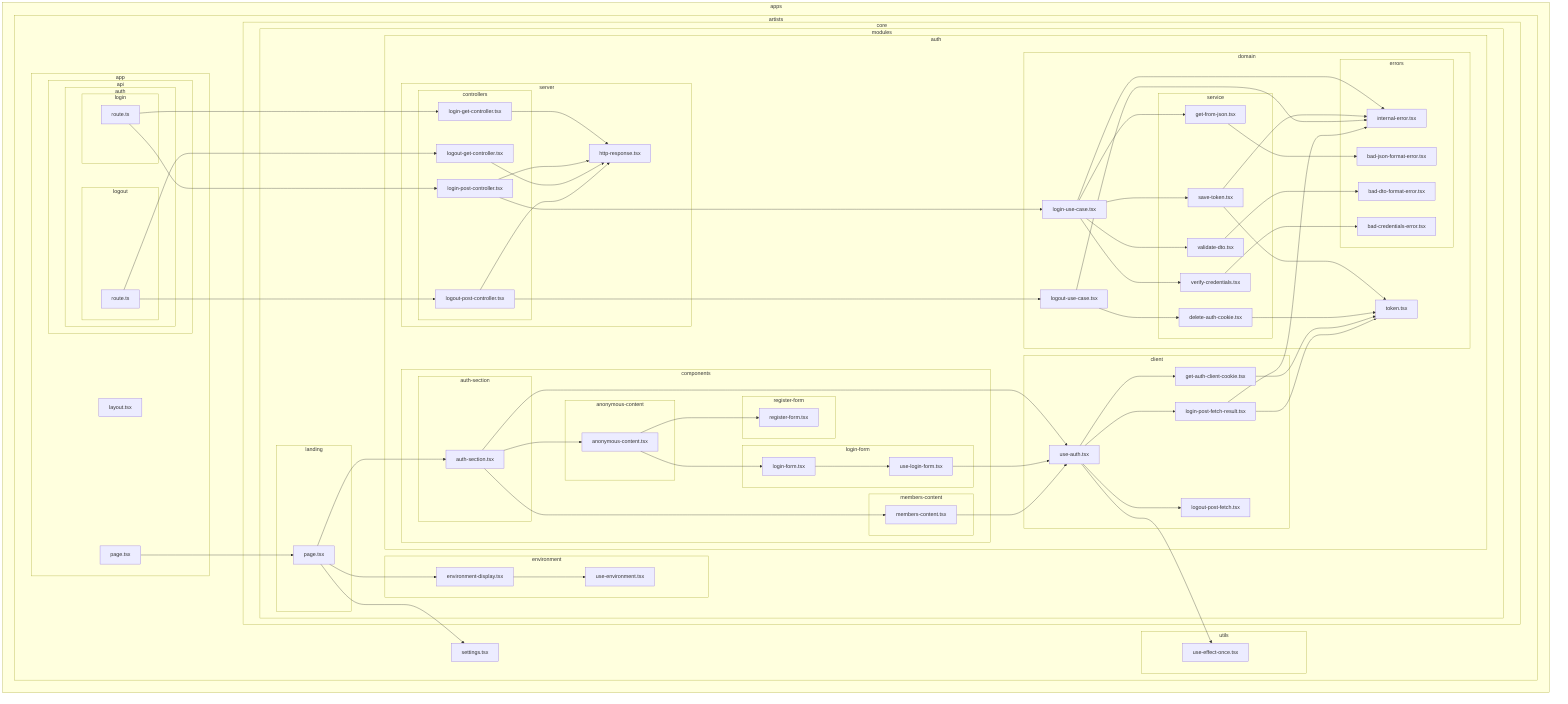 flowchart LR

subgraph 0["apps"]
subgraph 1["artists"]
subgraph 2["app"]
subgraph 3["api"]
subgraph 4["auth"]
subgraph 5["login"]
6["route.ts"]
end
subgraph S["logout"]
T["route.ts"]
end
end
end
Y["layout.tsx"]
Z["page.tsx"]
end
subgraph 7["core"]
subgraph 8["modules"]
subgraph 9["auth"]
subgraph A["server"]
subgraph B["controllers"]
C["login-get-controller.tsx"]
E["login-post-controller.tsx"]
U["logout-get-controller.tsx"]
V["logout-post-controller.tsx"]
end
D["http-response.tsx"]
end
subgraph F["domain"]
G["login-use-case.tsx"]
subgraph H["errors"]
I["internal-error.tsx"]
L["bad-json-format-error.tsx"]
P["bad-dto-format-error.tsx"]
R["bad-credentials-error.tsx"]
end
subgraph J["service"]
K["get-from-json.tsx"]
M["save-token.tsx"]
O["validate-dto.tsx"]
Q["verify-credentials.tsx"]
X["delete-auth-cookie.tsx"]
end
N["token.tsx"]
W["logout-use-case.tsx"]
end
subgraph 13["components"]
subgraph 14["auth-section"]
15["auth-section.tsx"]
end
subgraph 1D["anonymous-content"]
1E["anonymous-content.tsx"]
end
subgraph 1F["login-form"]
1G["login-form.tsx"]
1H["use-login-form.tsx"]
end
subgraph 1I["register-form"]
1J["register-form.tsx"]
end
subgraph 1K["members-content"]
1L["members-content.tsx"]
end
end
subgraph 16["client"]
17["use-auth.tsx"]
1A["get-auth-client-cookie.tsx"]
1B["login-post-fetch-result.tsx"]
1C["logout-post-fetch.tsx"]
end
end
subgraph 10["landing"]
11["page.tsx"]
end
subgraph 1M["environment"]
1N["environment-display.tsx"]
1O["use-environment.tsx"]
end
end
end
12["settings.tsx"]
subgraph 18["utils"]
19["use-effect-once.tsx"]
end
end
end
6-->C
6-->E
C-->D
E-->G
E-->D
G-->I
G-->K
G-->M
G-->O
G-->Q
K-->L
M-->I
M-->N
O-->P
Q-->R
T-->U
T-->V
U-->D
V-->W
V-->D
W-->I
W-->X
X-->N
Z-->11
11-->12
11-->15
11-->1N
15-->17
15-->1E
15-->1L
17-->19
17-->1A
17-->1B
17-->1C
1A-->N
1B-->I
1B-->N
1E-->1G
1E-->1J
1G-->1H
1H-->17
1L-->17
1N-->1O